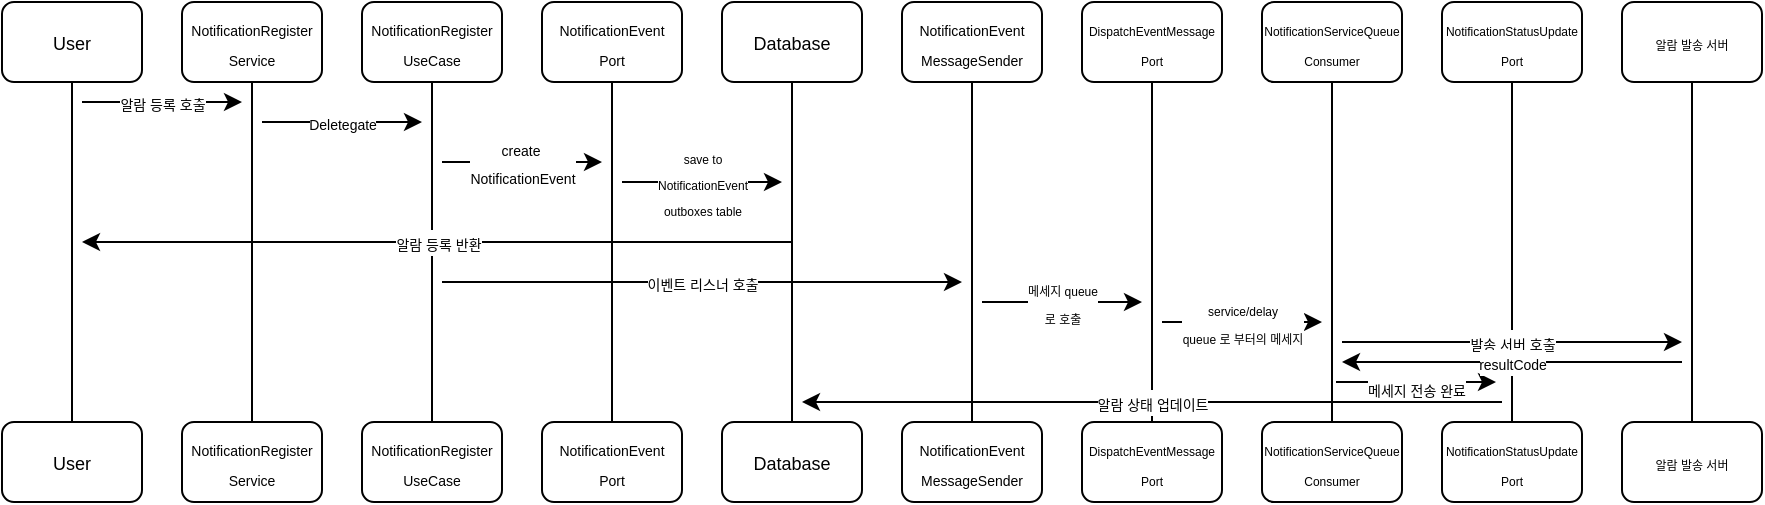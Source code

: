 <mxfile version="26.1.1">
  <diagram name="페이지-1" id="EkpmxL6pJPjq01BM3WGQ">
    <mxGraphModel dx="801" dy="471" grid="1" gridSize="10" guides="1" tooltips="1" connect="1" arrows="1" fold="1" page="1" pageScale="1" pageWidth="827" pageHeight="1169" math="0" shadow="0">
      <root>
        <mxCell id="0" />
        <mxCell id="1" parent="0" />
        <mxCell id="fTls6VQtFvJP3Kv6aFrP-1" value="&lt;font style=&quot;font-size: 9px;&quot;&gt;User&lt;/font&gt;" style="rounded=1;whiteSpace=wrap;html=1;" vertex="1" parent="1">
          <mxGeometry x="80" y="240" width="70" height="40" as="geometry" />
        </mxCell>
        <mxCell id="fTls6VQtFvJP3Kv6aFrP-2" value="&lt;span style=&quot;font-size: 9px;&quot;&gt;User&lt;/span&gt;" style="rounded=1;whiteSpace=wrap;html=1;" vertex="1" parent="1">
          <mxGeometry x="80" y="450" width="70" height="40" as="geometry" />
        </mxCell>
        <mxCell id="fTls6VQtFvJP3Kv6aFrP-3" value="" style="endArrow=none;html=1;rounded=0;exitX=0.5;exitY=0;exitDx=0;exitDy=0;entryX=0.5;entryY=1;entryDx=0;entryDy=0;" edge="1" parent="1" source="fTls6VQtFvJP3Kv6aFrP-2" target="fTls6VQtFvJP3Kv6aFrP-1">
          <mxGeometry width="50" height="50" relative="1" as="geometry">
            <mxPoint x="310" y="400" as="sourcePoint" />
            <mxPoint x="360" y="350" as="targetPoint" />
          </mxGeometry>
        </mxCell>
        <mxCell id="fTls6VQtFvJP3Kv6aFrP-4" value="&lt;font style=&quot;font-size: 7px;&quot;&gt;NotificationRegister&lt;/font&gt;&lt;div&gt;&lt;font style=&quot;font-size: 7px;&quot;&gt;Service&lt;/font&gt;&lt;/div&gt;" style="rounded=1;whiteSpace=wrap;html=1;" vertex="1" parent="1">
          <mxGeometry x="170" y="240" width="70" height="40" as="geometry" />
        </mxCell>
        <mxCell id="fTls6VQtFvJP3Kv6aFrP-5" value="&lt;font style=&quot;font-size: 7px;&quot;&gt;NotificationRegister&lt;/font&gt;&lt;div&gt;&lt;font style=&quot;font-size: 7px;&quot;&gt;Service&lt;/font&gt;&lt;/div&gt;" style="rounded=1;whiteSpace=wrap;html=1;" vertex="1" parent="1">
          <mxGeometry x="170" y="450" width="70" height="40" as="geometry" />
        </mxCell>
        <mxCell id="fTls6VQtFvJP3Kv6aFrP-6" value="" style="endArrow=none;html=1;rounded=0;exitX=0.5;exitY=0;exitDx=0;exitDy=0;entryX=0.5;entryY=1;entryDx=0;entryDy=0;" edge="1" parent="1" source="fTls6VQtFvJP3Kv6aFrP-5" target="fTls6VQtFvJP3Kv6aFrP-4">
          <mxGeometry width="50" height="50" relative="1" as="geometry">
            <mxPoint x="400" y="400" as="sourcePoint" />
            <mxPoint x="450" y="350" as="targetPoint" />
          </mxGeometry>
        </mxCell>
        <mxCell id="fTls6VQtFvJP3Kv6aFrP-7" value="&lt;font style=&quot;font-size: 7px;&quot;&gt;NotificationRegister&lt;/font&gt;&lt;div&gt;&lt;font style=&quot;font-size: 7px;&quot;&gt;UseCase&lt;/font&gt;&lt;/div&gt;" style="rounded=1;whiteSpace=wrap;html=1;" vertex="1" parent="1">
          <mxGeometry x="260" y="240" width="70" height="40" as="geometry" />
        </mxCell>
        <mxCell id="fTls6VQtFvJP3Kv6aFrP-8" value="&lt;font style=&quot;font-size: 7px;&quot;&gt;NotificationRegister&lt;/font&gt;&lt;div&gt;&lt;font style=&quot;font-size: 7px;&quot;&gt;UseCase&lt;/font&gt;&lt;/div&gt;" style="rounded=1;whiteSpace=wrap;html=1;" vertex="1" parent="1">
          <mxGeometry x="260" y="450" width="70" height="40" as="geometry" />
        </mxCell>
        <mxCell id="fTls6VQtFvJP3Kv6aFrP-9" value="" style="endArrow=none;html=1;rounded=0;exitX=0.5;exitY=0;exitDx=0;exitDy=0;entryX=0.5;entryY=1;entryDx=0;entryDy=0;" edge="1" parent="1" source="fTls6VQtFvJP3Kv6aFrP-8" target="fTls6VQtFvJP3Kv6aFrP-7">
          <mxGeometry width="50" height="50" relative="1" as="geometry">
            <mxPoint x="490" y="400" as="sourcePoint" />
            <mxPoint x="540" y="350" as="targetPoint" />
          </mxGeometry>
        </mxCell>
        <mxCell id="fTls6VQtFvJP3Kv6aFrP-10" value="&lt;font style=&quot;font-size: 7px;&quot;&gt;NotificationEvent&lt;br&gt;Port&lt;/font&gt;" style="rounded=1;whiteSpace=wrap;html=1;" vertex="1" parent="1">
          <mxGeometry x="350" y="240" width="70" height="40" as="geometry" />
        </mxCell>
        <mxCell id="fTls6VQtFvJP3Kv6aFrP-11" value="&lt;span style=&quot;font-size: 7px;&quot;&gt;NotificationEvent&lt;/span&gt;&lt;br style=&quot;font-size: 7px;&quot;&gt;&lt;span style=&quot;font-size: 7px;&quot;&gt;Port&lt;/span&gt;" style="rounded=1;whiteSpace=wrap;html=1;" vertex="1" parent="1">
          <mxGeometry x="350" y="450" width="70" height="40" as="geometry" />
        </mxCell>
        <mxCell id="fTls6VQtFvJP3Kv6aFrP-12" value="" style="endArrow=none;html=1;rounded=0;exitX=0.5;exitY=0;exitDx=0;exitDy=0;entryX=0.5;entryY=1;entryDx=0;entryDy=0;" edge="1" parent="1" source="fTls6VQtFvJP3Kv6aFrP-11" target="fTls6VQtFvJP3Kv6aFrP-10">
          <mxGeometry width="50" height="50" relative="1" as="geometry">
            <mxPoint x="580" y="400" as="sourcePoint" />
            <mxPoint x="630" y="350" as="targetPoint" />
          </mxGeometry>
        </mxCell>
        <mxCell id="fTls6VQtFvJP3Kv6aFrP-13" value="&lt;font style=&quot;font-size: 9px;&quot;&gt;Database&lt;/font&gt;" style="rounded=1;whiteSpace=wrap;html=1;" vertex="1" parent="1">
          <mxGeometry x="440" y="240" width="70" height="40" as="geometry" />
        </mxCell>
        <mxCell id="fTls6VQtFvJP3Kv6aFrP-14" value="&lt;span style=&quot;font-size: 9px;&quot;&gt;Database&lt;/span&gt;" style="rounded=1;whiteSpace=wrap;html=1;" vertex="1" parent="1">
          <mxGeometry x="440" y="450" width="70" height="40" as="geometry" />
        </mxCell>
        <mxCell id="fTls6VQtFvJP3Kv6aFrP-15" value="" style="endArrow=none;html=1;rounded=0;exitX=0.5;exitY=0;exitDx=0;exitDy=0;entryX=0.5;entryY=1;entryDx=0;entryDy=0;" edge="1" parent="1" source="fTls6VQtFvJP3Kv6aFrP-14" target="fTls6VQtFvJP3Kv6aFrP-13">
          <mxGeometry width="50" height="50" relative="1" as="geometry">
            <mxPoint x="670" y="400" as="sourcePoint" />
            <mxPoint x="720" y="350" as="targetPoint" />
          </mxGeometry>
        </mxCell>
        <mxCell id="fTls6VQtFvJP3Kv6aFrP-16" value="&lt;font style=&quot;font-size: 7px;&quot;&gt;NotificationEvent&lt;/font&gt;&lt;div&gt;&lt;font style=&quot;font-size: 7px;&quot;&gt;MessageSender&lt;/font&gt;&lt;/div&gt;" style="rounded=1;whiteSpace=wrap;html=1;" vertex="1" parent="1">
          <mxGeometry x="530" y="240" width="70" height="40" as="geometry" />
        </mxCell>
        <mxCell id="fTls6VQtFvJP3Kv6aFrP-17" value="&lt;font style=&quot;font-size: 7px;&quot;&gt;NotificationEvent&lt;/font&gt;&lt;div&gt;&lt;font style=&quot;font-size: 7px;&quot;&gt;MessageSender&lt;/font&gt;&lt;/div&gt;" style="rounded=1;whiteSpace=wrap;html=1;" vertex="1" parent="1">
          <mxGeometry x="530" y="450" width="70" height="40" as="geometry" />
        </mxCell>
        <mxCell id="fTls6VQtFvJP3Kv6aFrP-18" value="" style="endArrow=none;html=1;rounded=0;exitX=0.5;exitY=0;exitDx=0;exitDy=0;entryX=0.5;entryY=1;entryDx=0;entryDy=0;" edge="1" parent="1" source="fTls6VQtFvJP3Kv6aFrP-17" target="fTls6VQtFvJP3Kv6aFrP-16">
          <mxGeometry width="50" height="50" relative="1" as="geometry">
            <mxPoint x="760" y="400" as="sourcePoint" />
            <mxPoint x="810" y="350" as="targetPoint" />
          </mxGeometry>
        </mxCell>
        <mxCell id="fTls6VQtFvJP3Kv6aFrP-19" value="&lt;font style=&quot;font-size: 6px;&quot;&gt;DispatchEventMessage&lt;br&gt;Port&lt;/font&gt;" style="rounded=1;whiteSpace=wrap;html=1;" vertex="1" parent="1">
          <mxGeometry x="620" y="240" width="70" height="40" as="geometry" />
        </mxCell>
        <mxCell id="fTls6VQtFvJP3Kv6aFrP-20" value="&lt;span style=&quot;font-size: 6px;&quot;&gt;DispatchEventMessage&lt;/span&gt;&lt;br style=&quot;font-size: 6px;&quot;&gt;&lt;span style=&quot;font-size: 6px;&quot;&gt;Port&lt;/span&gt;" style="rounded=1;whiteSpace=wrap;html=1;" vertex="1" parent="1">
          <mxGeometry x="620" y="450" width="70" height="40" as="geometry" />
        </mxCell>
        <mxCell id="fTls6VQtFvJP3Kv6aFrP-21" value="" style="endArrow=none;html=1;rounded=0;exitX=0.5;exitY=0;exitDx=0;exitDy=0;entryX=0.5;entryY=1;entryDx=0;entryDy=0;" edge="1" parent="1" source="fTls6VQtFvJP3Kv6aFrP-20" target="fTls6VQtFvJP3Kv6aFrP-19">
          <mxGeometry width="50" height="50" relative="1" as="geometry">
            <mxPoint x="850" y="400" as="sourcePoint" />
            <mxPoint x="900" y="350" as="targetPoint" />
          </mxGeometry>
        </mxCell>
        <mxCell id="fTls6VQtFvJP3Kv6aFrP-22" value="" style="endArrow=classic;html=1;rounded=0;" edge="1" parent="1">
          <mxGeometry relative="1" as="geometry">
            <mxPoint x="120" y="290" as="sourcePoint" />
            <mxPoint x="200" y="290" as="targetPoint" />
          </mxGeometry>
        </mxCell>
        <mxCell id="fTls6VQtFvJP3Kv6aFrP-23" value="&lt;font style=&quot;font-size: 7px;&quot;&gt;알람 등록 호출&lt;/font&gt;" style="edgeLabel;resizable=0;html=1;;align=center;verticalAlign=middle;" connectable="0" vertex="1" parent="fTls6VQtFvJP3Kv6aFrP-22">
          <mxGeometry relative="1" as="geometry" />
        </mxCell>
        <mxCell id="fTls6VQtFvJP3Kv6aFrP-25" value="&lt;font style=&quot;font-size: 6px;&quot;&gt;NotificationServiceQueue&lt;/font&gt;&lt;div&gt;&lt;font style=&quot;font-size: 6px;&quot;&gt;Consumer&lt;/font&gt;&lt;/div&gt;" style="rounded=1;whiteSpace=wrap;html=1;" vertex="1" parent="1">
          <mxGeometry x="710" y="240" width="70" height="40" as="geometry" />
        </mxCell>
        <mxCell id="fTls6VQtFvJP3Kv6aFrP-26" value="&lt;font style=&quot;font-size: 6px;&quot;&gt;NotificationServiceQueue&lt;/font&gt;&lt;div&gt;&lt;font style=&quot;font-size: 6px;&quot;&gt;Consumer&lt;/font&gt;&lt;/div&gt;" style="rounded=1;whiteSpace=wrap;html=1;" vertex="1" parent="1">
          <mxGeometry x="710" y="450" width="70" height="40" as="geometry" />
        </mxCell>
        <mxCell id="fTls6VQtFvJP3Kv6aFrP-27" value="" style="endArrow=none;html=1;rounded=0;exitX=0.5;exitY=0;exitDx=0;exitDy=0;entryX=0.5;entryY=1;entryDx=0;entryDy=0;" edge="1" parent="1" source="fTls6VQtFvJP3Kv6aFrP-26" target="fTls6VQtFvJP3Kv6aFrP-25">
          <mxGeometry width="50" height="50" relative="1" as="geometry">
            <mxPoint x="940" y="400" as="sourcePoint" />
            <mxPoint x="990" y="350" as="targetPoint" />
          </mxGeometry>
        </mxCell>
        <mxCell id="fTls6VQtFvJP3Kv6aFrP-28" value="&lt;font style=&quot;font-size: 6px;&quot;&gt;NotificationStatusUpdate&lt;/font&gt;&lt;div&gt;&lt;font style=&quot;font-size: 6px;&quot;&gt;Port&lt;/font&gt;&lt;/div&gt;" style="rounded=1;whiteSpace=wrap;html=1;" vertex="1" parent="1">
          <mxGeometry x="800" y="240" width="70" height="40" as="geometry" />
        </mxCell>
        <mxCell id="fTls6VQtFvJP3Kv6aFrP-29" value="&lt;font style=&quot;font-size: 6px;&quot;&gt;NotificationStatusUpdate&lt;/font&gt;&lt;div&gt;&lt;font style=&quot;font-size: 6px;&quot;&gt;Port&lt;/font&gt;&lt;/div&gt;" style="rounded=1;whiteSpace=wrap;html=1;" vertex="1" parent="1">
          <mxGeometry x="800" y="450" width="70" height="40" as="geometry" />
        </mxCell>
        <mxCell id="fTls6VQtFvJP3Kv6aFrP-30" value="" style="endArrow=none;html=1;rounded=0;exitX=0.5;exitY=0;exitDx=0;exitDy=0;entryX=0.5;entryY=1;entryDx=0;entryDy=0;" edge="1" parent="1" source="fTls6VQtFvJP3Kv6aFrP-29" target="fTls6VQtFvJP3Kv6aFrP-28">
          <mxGeometry width="50" height="50" relative="1" as="geometry">
            <mxPoint x="1030" y="400" as="sourcePoint" />
            <mxPoint x="1080" y="350" as="targetPoint" />
          </mxGeometry>
        </mxCell>
        <mxCell id="fTls6VQtFvJP3Kv6aFrP-31" value="" style="endArrow=classic;html=1;rounded=0;" edge="1" parent="1">
          <mxGeometry relative="1" as="geometry">
            <mxPoint x="210" y="300" as="sourcePoint" />
            <mxPoint x="290" y="300" as="targetPoint" />
          </mxGeometry>
        </mxCell>
        <mxCell id="fTls6VQtFvJP3Kv6aFrP-32" value="&lt;span style=&quot;font-size: 7px;&quot;&gt;Deletegate&lt;/span&gt;" style="edgeLabel;resizable=0;html=1;;align=center;verticalAlign=middle;" connectable="0" vertex="1" parent="fTls6VQtFvJP3Kv6aFrP-31">
          <mxGeometry relative="1" as="geometry" />
        </mxCell>
        <mxCell id="fTls6VQtFvJP3Kv6aFrP-34" value="" style="endArrow=classic;html=1;rounded=0;" edge="1" parent="1">
          <mxGeometry relative="1" as="geometry">
            <mxPoint x="300" y="320" as="sourcePoint" />
            <mxPoint x="380" y="320" as="targetPoint" />
          </mxGeometry>
        </mxCell>
        <mxCell id="fTls6VQtFvJP3Kv6aFrP-35" value="&lt;span style=&quot;font-size: 7px;&quot;&gt;create&amp;nbsp;&lt;/span&gt;&lt;div&gt;&lt;span style=&quot;font-size: 7px;&quot;&gt;NotificationEvent&lt;/span&gt;&lt;/div&gt;" style="edgeLabel;resizable=0;html=1;;align=center;verticalAlign=middle;" connectable="0" vertex="1" parent="fTls6VQtFvJP3Kv6aFrP-34">
          <mxGeometry relative="1" as="geometry" />
        </mxCell>
        <mxCell id="fTls6VQtFvJP3Kv6aFrP-38" value="" style="endArrow=classic;html=1;rounded=0;" edge="1" parent="1">
          <mxGeometry relative="1" as="geometry">
            <mxPoint x="390" y="330" as="sourcePoint" />
            <mxPoint x="470" y="330" as="targetPoint" />
          </mxGeometry>
        </mxCell>
        <mxCell id="fTls6VQtFvJP3Kv6aFrP-39" value="&lt;font style=&quot;font-size: 6px;&quot;&gt;save to&lt;/font&gt;&lt;div&gt;&lt;font style=&quot;font-size: 6px;&quot;&gt;NotificationEvent&lt;/font&gt;&lt;/div&gt;&lt;div&gt;&lt;font style=&quot;font-size: 6px;&quot;&gt;outboxes&amp;nbsp;&lt;span style=&quot;background-color: light-dark(#ffffff, var(--ge-dark-color, #121212)); color: light-dark(rgb(0, 0, 0), rgb(255, 255, 255));&quot;&gt;table&lt;/span&gt;&lt;/font&gt;&lt;/div&gt;" style="edgeLabel;resizable=0;html=1;;align=center;verticalAlign=middle;" connectable="0" vertex="1" parent="fTls6VQtFvJP3Kv6aFrP-38">
          <mxGeometry relative="1" as="geometry" />
        </mxCell>
        <mxCell id="fTls6VQtFvJP3Kv6aFrP-40" value="" style="endArrow=classic;html=1;rounded=0;" edge="1" parent="1">
          <mxGeometry relative="1" as="geometry">
            <mxPoint x="475" y="360" as="sourcePoint" />
            <mxPoint x="120" y="360" as="targetPoint" />
          </mxGeometry>
        </mxCell>
        <mxCell id="fTls6VQtFvJP3Kv6aFrP-41" value="&lt;font style=&quot;font-size: 7px;&quot;&gt;알람 등록 반환&lt;/font&gt;" style="edgeLabel;resizable=0;html=1;;align=center;verticalAlign=middle;" connectable="0" vertex="1" parent="fTls6VQtFvJP3Kv6aFrP-40">
          <mxGeometry relative="1" as="geometry" />
        </mxCell>
        <mxCell id="fTls6VQtFvJP3Kv6aFrP-42" value="" style="endArrow=classic;html=1;rounded=0;" edge="1" parent="1">
          <mxGeometry relative="1" as="geometry">
            <mxPoint x="300" y="380" as="sourcePoint" />
            <mxPoint x="560" y="380" as="targetPoint" />
          </mxGeometry>
        </mxCell>
        <mxCell id="fTls6VQtFvJP3Kv6aFrP-43" value="&lt;span style=&quot;font-size: 7px;&quot;&gt;이벤트 리스너 호출&lt;/span&gt;" style="edgeLabel;resizable=0;html=1;;align=center;verticalAlign=middle;" connectable="0" vertex="1" parent="fTls6VQtFvJP3Kv6aFrP-42">
          <mxGeometry relative="1" as="geometry" />
        </mxCell>
        <mxCell id="fTls6VQtFvJP3Kv6aFrP-44" value="" style="endArrow=classic;html=1;rounded=0;" edge="1" parent="1">
          <mxGeometry relative="1" as="geometry">
            <mxPoint x="570" y="390" as="sourcePoint" />
            <mxPoint x="650" y="390" as="targetPoint" />
          </mxGeometry>
        </mxCell>
        <mxCell id="fTls6VQtFvJP3Kv6aFrP-45" value="&lt;span style=&quot;font-size: 6px;&quot;&gt;메세지 queue&lt;br&gt;로 호출&lt;/span&gt;" style="edgeLabel;resizable=0;html=1;;align=center;verticalAlign=middle;" connectable="0" vertex="1" parent="fTls6VQtFvJP3Kv6aFrP-44">
          <mxGeometry relative="1" as="geometry" />
        </mxCell>
        <mxCell id="fTls6VQtFvJP3Kv6aFrP-46" value="" style="endArrow=classic;html=1;rounded=0;" edge="1" parent="1">
          <mxGeometry relative="1" as="geometry">
            <mxPoint x="660" y="400" as="sourcePoint" />
            <mxPoint x="740" y="400" as="targetPoint" />
          </mxGeometry>
        </mxCell>
        <mxCell id="fTls6VQtFvJP3Kv6aFrP-47" value="&lt;span style=&quot;font-size: 6px;&quot;&gt;service/delay&lt;br&gt;queue 로 부터의 메세지&lt;/span&gt;" style="edgeLabel;resizable=0;html=1;;align=center;verticalAlign=middle;" connectable="0" vertex="1" parent="fTls6VQtFvJP3Kv6aFrP-46">
          <mxGeometry relative="1" as="geometry" />
        </mxCell>
        <mxCell id="fTls6VQtFvJP3Kv6aFrP-48" value="" style="endArrow=classic;html=1;rounded=0;" edge="1" parent="1">
          <mxGeometry relative="1" as="geometry">
            <mxPoint x="747" y="430" as="sourcePoint" />
            <mxPoint x="827" y="430" as="targetPoint" />
          </mxGeometry>
        </mxCell>
        <mxCell id="fTls6VQtFvJP3Kv6aFrP-50" value="&lt;font style=&quot;font-size: 7px;&quot;&gt;메세지 전송 완료&lt;/font&gt;" style="edgeLabel;html=1;align=center;verticalAlign=middle;resizable=0;points=[];" vertex="1" connectable="0" parent="fTls6VQtFvJP3Kv6aFrP-48">
          <mxGeometry x="-0.001" y="-3" relative="1" as="geometry">
            <mxPoint as="offset" />
          </mxGeometry>
        </mxCell>
        <mxCell id="fTls6VQtFvJP3Kv6aFrP-52" value="" style="endArrow=classic;html=1;rounded=0;" edge="1" parent="1">
          <mxGeometry relative="1" as="geometry">
            <mxPoint x="830" y="440" as="sourcePoint" />
            <mxPoint x="480" y="440" as="targetPoint" />
          </mxGeometry>
        </mxCell>
        <mxCell id="fTls6VQtFvJP3Kv6aFrP-53" value="&lt;span style=&quot;font-size: 7px;&quot;&gt;알람 상태 업데이트&lt;/span&gt;" style="edgeLabel;resizable=0;html=1;;align=center;verticalAlign=middle;" connectable="0" vertex="1" parent="fTls6VQtFvJP3Kv6aFrP-52">
          <mxGeometry relative="1" as="geometry" />
        </mxCell>
        <mxCell id="fTls6VQtFvJP3Kv6aFrP-55" value="&lt;span style=&quot;font-size: 6px;&quot;&gt;알람 발송 서버&lt;/span&gt;" style="rounded=1;whiteSpace=wrap;html=1;" vertex="1" parent="1">
          <mxGeometry x="890" y="240" width="70" height="40" as="geometry" />
        </mxCell>
        <mxCell id="fTls6VQtFvJP3Kv6aFrP-56" value="&lt;span style=&quot;font-size: 6px;&quot;&gt;알람 발송 서버&lt;/span&gt;" style="rounded=1;whiteSpace=wrap;html=1;" vertex="1" parent="1">
          <mxGeometry x="890" y="450" width="70" height="40" as="geometry" />
        </mxCell>
        <mxCell id="fTls6VQtFvJP3Kv6aFrP-57" value="" style="endArrow=none;html=1;rounded=0;exitX=0.5;exitY=0;exitDx=0;exitDy=0;entryX=0.5;entryY=1;entryDx=0;entryDy=0;" edge="1" parent="1" source="fTls6VQtFvJP3Kv6aFrP-56" target="fTls6VQtFvJP3Kv6aFrP-55">
          <mxGeometry width="50" height="50" relative="1" as="geometry">
            <mxPoint x="1120" y="400" as="sourcePoint" />
            <mxPoint x="1170" y="350" as="targetPoint" />
          </mxGeometry>
        </mxCell>
        <mxCell id="fTls6VQtFvJP3Kv6aFrP-60" value="" style="endArrow=classic;html=1;rounded=0;" edge="1" parent="1">
          <mxGeometry relative="1" as="geometry">
            <mxPoint x="750" y="410" as="sourcePoint" />
            <mxPoint x="920" y="410" as="targetPoint" />
          </mxGeometry>
        </mxCell>
        <mxCell id="fTls6VQtFvJP3Kv6aFrP-61" value="&lt;font style=&quot;font-size: 7px;&quot;&gt;발송 서버 호출&lt;/font&gt;" style="edgeLabel;resizable=0;html=1;;align=center;verticalAlign=middle;" connectable="0" vertex="1" parent="fTls6VQtFvJP3Kv6aFrP-60">
          <mxGeometry relative="1" as="geometry" />
        </mxCell>
        <mxCell id="fTls6VQtFvJP3Kv6aFrP-66" value="" style="endArrow=classic;html=1;rounded=0;" edge="1" parent="1">
          <mxGeometry relative="1" as="geometry">
            <mxPoint x="920" y="420" as="sourcePoint" />
            <mxPoint x="750" y="420" as="targetPoint" />
          </mxGeometry>
        </mxCell>
        <mxCell id="fTls6VQtFvJP3Kv6aFrP-67" value="&lt;font style=&quot;font-size: 7px;&quot;&gt;resultCode&lt;/font&gt;" style="edgeLabel;resizable=0;html=1;;align=center;verticalAlign=middle;" connectable="0" vertex="1" parent="fTls6VQtFvJP3Kv6aFrP-66">
          <mxGeometry relative="1" as="geometry" />
        </mxCell>
      </root>
    </mxGraphModel>
  </diagram>
</mxfile>
